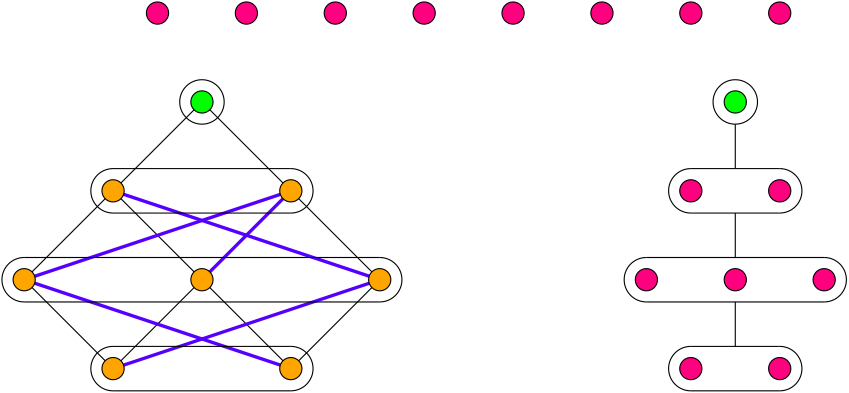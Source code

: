 <?xml version="1.0"?>
<!DOCTYPE ipe SYSTEM "ipe.dtd">
<ipe version="70005" creator="Ipe 7.1.3">
<info created="D:20131207114109" modified="D:20131207121713"/>
<ipestyle name="basic">
<symbol name="arrow/arc(spx)">
<path stroke="sym-stroke" fill="sym-stroke" pen="sym-pen">
0 0 m
-1 0.333 l
-1 -0.333 l
h
</path>
</symbol>
<symbol name="arrow/farc(spx)">
<path stroke="sym-stroke" fill="white" pen="sym-pen">
0 0 m
-1 0.333 l
-1 -0.333 l
h
</path>
</symbol>
<symbol name="mark/circle(sx)" transformations="translations">
<path fill="sym-stroke">
0.6 0 0 0.6 0 0 e
0.4 0 0 0.4 0 0 e
</path>
</symbol>
<symbol name="mark/disk(sx)" transformations="translations">
<path fill="sym-stroke">
0.6 0 0 0.6 0 0 e
</path>
</symbol>
<symbol name="mark/fdisk(sfx)" transformations="translations">
<group>
<path fill="sym-fill">
0.5 0 0 0.5 0 0 e
</path>
<path fill="sym-stroke" fillrule="eofill">
0.6 0 0 0.6 0 0 e
0.4 0 0 0.4 0 0 e
</path>
</group>
</symbol>
<symbol name="mark/box(sx)" transformations="translations">
<path fill="sym-stroke" fillrule="eofill">
-0.6 -0.6 m
0.6 -0.6 l
0.6 0.6 l
-0.6 0.6 l
h
-0.4 -0.4 m
0.4 -0.4 l
0.4 0.4 l
-0.4 0.4 l
h
</path>
</symbol>
<symbol name="mark/square(sx)" transformations="translations">
<path fill="sym-stroke">
-0.6 -0.6 m
0.6 -0.6 l
0.6 0.6 l
-0.6 0.6 l
h
</path>
</symbol>
<symbol name="mark/fsquare(sfx)" transformations="translations">
<group>
<path fill="sym-fill">
-0.5 -0.5 m
0.5 -0.5 l
0.5 0.5 l
-0.5 0.5 l
h
</path>
<path fill="sym-stroke" fillrule="eofill">
-0.6 -0.6 m
0.6 -0.6 l
0.6 0.6 l
-0.6 0.6 l
h
-0.4 -0.4 m
0.4 -0.4 l
0.4 0.4 l
-0.4 0.4 l
h
</path>
</group>
</symbol>
<symbol name="mark/cross(sx)" transformations="translations">
<group>
<path fill="sym-stroke">
-0.43 -0.57 m
0.57 0.43 l
0.43 0.57 l
-0.57 -0.43 l
h
</path>
<path fill="sym-stroke">
-0.43 0.57 m
0.57 -0.43 l
0.43 -0.57 l
-0.57 0.43 l
h
</path>
</group>
</symbol>
<symbol name="arrow/fnormal(spx)">
<path stroke="sym-stroke" fill="white" pen="sym-pen">
0 0 m
-1 0.333 l
-1 -0.333 l
h
</path>
</symbol>
<symbol name="arrow/pointed(spx)">
<path stroke="sym-stroke" fill="sym-stroke" pen="sym-pen">
0 0 m
-1 0.333 l
-0.8 0 l
-1 -0.333 l
h
</path>
</symbol>
<symbol name="arrow/fpointed(spx)">
<path stroke="sym-stroke" fill="white" pen="sym-pen">
0 0 m
-1 0.333 l
-0.8 0 l
-1 -0.333 l
h
</path>
</symbol>
<symbol name="arrow/linear(spx)">
<path stroke="sym-stroke" pen="sym-pen">
-1 0.333 m
0 0 l
-1 -0.333 l
</path>
</symbol>
<symbol name="arrow/fdouble(spx)">
<path stroke="sym-stroke" fill="white" pen="sym-pen">
0 0 m
-1 0.333 l
-1 -0.333 l
h
-1 0 m
-2 0.333 l
-2 -0.333 l
h
</path>
</symbol>
<symbol name="arrow/double(spx)">
<path stroke="sym-stroke" fill="sym-stroke" pen="sym-pen">
0 0 m
-1 0.333 l
-1 -0.333 l
h
-1 0 m
-2 0.333 l
-2 -0.333 l
h
</path>
</symbol>
<pen name="heavier" value="0.8"/>
<pen name="fat" value="1.2"/>
<pen name="ultrafat" value="2"/>
<symbolsize name="large" value="5"/>
<symbolsize name="small" value="2"/>
<symbolsize name="tiny" value="1.1"/>
<arrowsize name="large" value="10"/>
<arrowsize name="small" value="5"/>
<arrowsize name="tiny" value="3"/>
<color name="red" value="1 0 0"/>
<color name="green" value="0 1 0"/>
<color name="blue" value="0 0 1"/>
<color name="yellow" value="1 1 0"/>
<color name="orange" value="1 0.647 0"/>
<color name="gold" value="1 0.843 0"/>
<color name="purple" value="0.627 0.125 0.941"/>
<color name="gray" value="0.745"/>
<color name="brown" value="0.647 0.165 0.165"/>
<color name="navy" value="0 0 0.502"/>
<color name="pink" value="1 0.753 0.796"/>
<color name="seagreen" value="0.18 0.545 0.341"/>
<color name="turquoise" value="0.251 0.878 0.816"/>
<color name="violet" value="0.933 0.51 0.933"/>
<color name="darkblue" value="0 0 0.545"/>
<color name="darkcyan" value="0 0.545 0.545"/>
<color name="darkgray" value="0.663"/>
<color name="darkgreen" value="0 0.392 0"/>
<color name="darkmagenta" value="0.545 0 0.545"/>
<color name="darkorange" value="1 0.549 0"/>
<color name="darkred" value="0.545 0 0"/>
<color name="lightblue" value="0.678 0.847 0.902"/>
<color name="lightcyan" value="0.878 1 1"/>
<color name="lightgray" value="0.827"/>
<color name="lightgreen" value="0.565 0.933 0.565"/>
<color name="lightyellow" value="1 1 0.878"/>
<dashstyle name="dashed" value="[4] 0"/>
<dashstyle name="dotted" value="[1 3] 0"/>
<dashstyle name="dash dotted" value="[4 2 1 2] 0"/>
<dashstyle name="dash dot dotted" value="[4 2 1 2 1 2] 0"/>
<textsize name="large" value="\large"/>
<textsize name="Large" value="\Large"/>
<textsize name="LARGE" value="\LARGE"/>
<textsize name="huge" value="\huge"/>
<textsize name="Huge" value="\Huge"/>
<textsize name="small" value="\small"/>
<textsize name="footnote" value="\footnotesize"/>
<textsize name="tiny" value="\tiny"/>
<textstyle name="center" begin="\begin{center}" end="\end{center}"/>
<textstyle name="itemize" begin="\begin{itemize}" end="\end{itemize}"/>
<textstyle name="item" begin="\begin{itemize}\item{}" end="\end{itemize}"/>
<gridsize name="4 pts" value="4"/>
<gridsize name="8 pts (~3 mm)" value="8"/>
<gridsize name="16 pts (~6 mm)" value="16"/>
<gridsize name="32 pts (~12 mm)" value="32"/>
<gridsize name="10 pts (~3.5 mm)" value="10"/>
<gridsize name="20 pts (~7 mm)" value="20"/>
<gridsize name="14 pts (~5 mm)" value="14"/>
<gridsize name="28 pts (~10 mm)" value="28"/>
<gridsize name="56 pts (~20 mm)" value="56"/>
<anglesize name="90 deg" value="90"/>
<anglesize name="60 deg" value="60"/>
<anglesize name="45 deg" value="45"/>
<anglesize name="30 deg" value="30"/>
<anglesize name="22.5 deg" value="22.5"/>
<tiling name="falling" angle="-60" step="4" width="1"/>
<tiling name="rising" angle="30" step="4" width="1"/>
</ipestyle>
<page>
<layer name="alpha"/>
<view layers="alpha" active="alpha"/>
<path layer="alpha" matrix="0 1 -1 0 848 480" stroke="black" fill="1 0 0.498">
4 0 0 4 288 672 e
</path>
<path matrix="0 1 -1 0 848 480" stroke="black" fill="1 0 0.498">
4 0 0 4 288 640 e
</path>
<path matrix="0 1 -1 0 848 480" stroke="black" fill="1 0 0.498">
4 0 0 4 288 608 e
</path>
<path matrix="0 1 -1 0 848 480" stroke="black" fill="1 0 0.498">
4 0 0 4 288 576 e
</path>
<path matrix="0 1 -1 0 848 480" stroke="black" fill="1 0 0.498">
4 0 0 4 288 544 e
</path>
<path matrix="0 1 -1 0 848 480" stroke="black" fill="1 0 0.498">
4 0 0 4 288 512 e
</path>
<path matrix="0 1 -1 0 848 480" stroke="black" fill="1 0 0.498">
4 0 0 4 288 480 e
</path>
<path matrix="0 1 -1 0 848 480" stroke="black" fill="1 0 0.498">
4 0 0 4 288 448 e
</path>
<path matrix="1 0 0 1 -96 0" stroke="black">
224 672 m
256 704 l
256 704 l
</path>
<path matrix="1 0 0 1 -96 0" stroke="black">
256 704 m
288 736 l
</path>
<path matrix="1 0 0 1 -96 0" stroke="black">
288 736 m
320 704 l
</path>
<path matrix="1 0 0 1 -96 0" stroke="black">
320 704 m
352 672 l
</path>
<path matrix="1 0 0 1 -96 0" stroke="black">
352 672 m
320 640 l
</path>
<path matrix="1 0 0 1 -96 0" stroke="black">
320 640 m
288 672 l
</path>
<path matrix="1 0 0 1 -96 0" stroke="black">
288 672 m
256 704 l
</path>
<path matrix="1 0 0 1 -96 0" stroke="black">
224 672 m
256 640 l
</path>
<path matrix="1 0 0 1 -96 0" stroke="black">
256 640 m
288 672 l
288 672 l
</path>
<path matrix="0 1 -1 0 896 448" stroke="black" fill="green">
4 0 0 4 288 704 e
</path>
<path matrix="1 0 0 1 -96 0" stroke="black">
8 0 0 8 288 736 e
</path>
<path matrix="1 0 0 1 -96 0" stroke="black">
256 712 m
320 712 l
320 712 l
</path>
<path matrix="1 0 0 1 -96 0" stroke="black">
256 696 m
8 0 0 -8 256 704 256 712 a
</path>
<path matrix="1 0 0 1 -96 0" stroke="black">
320 712 m
8 0 0 -8 320 704 320 696 a
</path>
<path matrix="1 0 0 1 -96 0" stroke="black">
352 680 m
8 0 0 -8 352 672 352 664 a
</path>
<path matrix="1 0 0 1 -96 0" stroke="black">
224 664 m
8 0 0 -8 224 672 224 680 a
</path>
<path matrix="1 0 0 1 -96 0" stroke="black">
256 632 m
8 0 0 -8 256 640 256 648 a
</path>
<path matrix="1 0 0 1 -96 0" stroke="black">
320 648 m
8 0 0 -8 320 640 320 632 a
</path>
<path matrix="1 0 0 1 -96 0" stroke="0.333 0 1" pen="fat">
256 704 m
352 672 l
352 672 l
</path>
<path matrix="1 0 0 1 -96 0" stroke="0.333 0 1" pen="fat">
320 704 m
288 672 l
</path>
<path matrix="1 0 0 1 -96 0" stroke="0.333 0 1" pen="fat">
320 704 m
224 672 l
</path>
<path matrix="1 0 0 1 -96 0" stroke="0.333 0 1" pen="fat">
352 672 m
256 640 l
</path>
<path matrix="1 0 0 1 -96 0" stroke="0.333 0 1" pen="fat">
224 672 m
320 640 l
</path>
<path matrix="0 1 -1 0 864 416" stroke="black" fill="orange">
4 0 0 4 288 704 e
</path>
<path matrix="0 1 -1 0 928 416" stroke="black" fill="orange">
4 0 0 4 288 704 e
</path>
<path matrix="0 1 -1 0 960 384" stroke="black" fill="orange">
4 0 0 4 288 704 e
</path>
<path matrix="0 1 -1 0 896 384" stroke="black" fill="orange">
4 0 0 4 288 704 e
</path>
<path matrix="0 1 -1 0 832 384" stroke="black" fill="orange">
4 0 0 4 288 704 e
</path>
<path matrix="0 1 -1 0 864 352" stroke="black" fill="orange">
4 0 0 4 288 704 e
</path>
<path matrix="0 1 -1 0 928 352" stroke="black" fill="orange">
4 0 0 4 288 704 e
</path>
<path matrix="1 0 0 1 -96 0" stroke="black">
256 696 m
320 696 l
</path>
<path matrix="1 0 0 1 -96 0" stroke="black">
224 680 m
352 680 l
</path>
<path matrix="1 0 0 1 -96 0" stroke="black">
224 664 m
352 664 l
</path>
<path matrix="1 0 0 1 -96 0" stroke="black">
256 648 m
320 648 l
</path>
<path matrix="1 0 0 1 -96 0" stroke="black">
256 632 m
320 632 l
</path>
<path matrix="0 1 -1 0 864 384" stroke="black" fill="1 0 0.498">
4 0 0 4 288 512 e
</path>
<path matrix="0 1 -1 0 864 384" stroke="black" fill="1 0 0.498">
4 0 0 4 288 448 e
</path>
<path matrix="0.5 0 0 1 240 64" stroke="black" fill="green">
224 616 m
352 616 l
</path>
<path matrix="0.5 0 0 1 240 64" stroke="black" fill="green">
224 600 m
352 600 l
</path>
<path matrix="1 0 0 1 64 64" stroke="black">
352 616 m
8 0 0 -8 352 608 352 600 a
</path>
<path matrix="1 0 0 1 128 64" stroke="black">
224 616 m
8 0 0 8 224 608 224 600 a
</path>
<path matrix="1 0 0 1 96 0" stroke="black">
288 664 m
288 648 l
</path>
<path matrix="0 1 -1 0 928 384" stroke="black" fill="1 0 0.498">
4 0 0 4 288 544 e
</path>
<path matrix="1 0 0 1 96 64" stroke="black">
288 664 m
288 648 l
</path>
<path matrix="1 0 0 1 96 64" stroke="black">
288 632 m
288 616 l
</path>
<path matrix="0 1 -1 0 1008 416" stroke="black" fill="1 0 0.498">
4 0 0 4 288 640 e
</path>
<path matrix="0 1 -1 0 1008 416" stroke="black" fill="1 0 0.498">
4 0 0 4 288 608 e
</path>
<path matrix="0.25 0 0 1 312 32" stroke="black" fill="green">
224 680 m
352 680 l
352 680 l
</path>
<path matrix="0.25 0 0 1 312 32" stroke="black" fill="green">
224 664 m
352 664 l
</path>
<path matrix="1 0 0 1 144 32" stroke="black">
224 664 m
8 0 0 -8 224 672 224 680 a
</path>
<path matrix="1 0 0 1 48 32" stroke="black">
352 680 m
8 0 0 -8 352 672 352 664 a
</path>
<path matrix="1 0 0 1 96 32" stroke="black" fill="green">
4 0 0 4 288 704 e
</path>
<path matrix="1 0 0 1 96 96" stroke="black">
8 0 0 8 288 640 e
</path>
<path matrix="0 1 -1 0 1008 352" stroke="black" fill="1 0 0.498">
4 0 0 4 288 640 e
</path>
<path matrix="0 1 -1 0 1008 352" stroke="black" fill="1 0 0.498">
4 0 0 4 288 608 e
</path>
<path matrix="0.25 0 0 1 312 -32" stroke="black" fill="green">
224 680 m
352 680 l
352 680 l
</path>
<path matrix="0.25 0 0 1 312 -32" stroke="black" fill="green">
224 664 m
352 664 l
</path>
<path matrix="1 0 0 1 144 -32" stroke="black">
224 664 m
8 0 0 -8 224 672 224 680 a
</path>
<path matrix="1 0 0 1 48 -32" stroke="black">
352 680 m
8 0 0 -8 352 672 352 664 a
</path>
</page>
</ipe>
